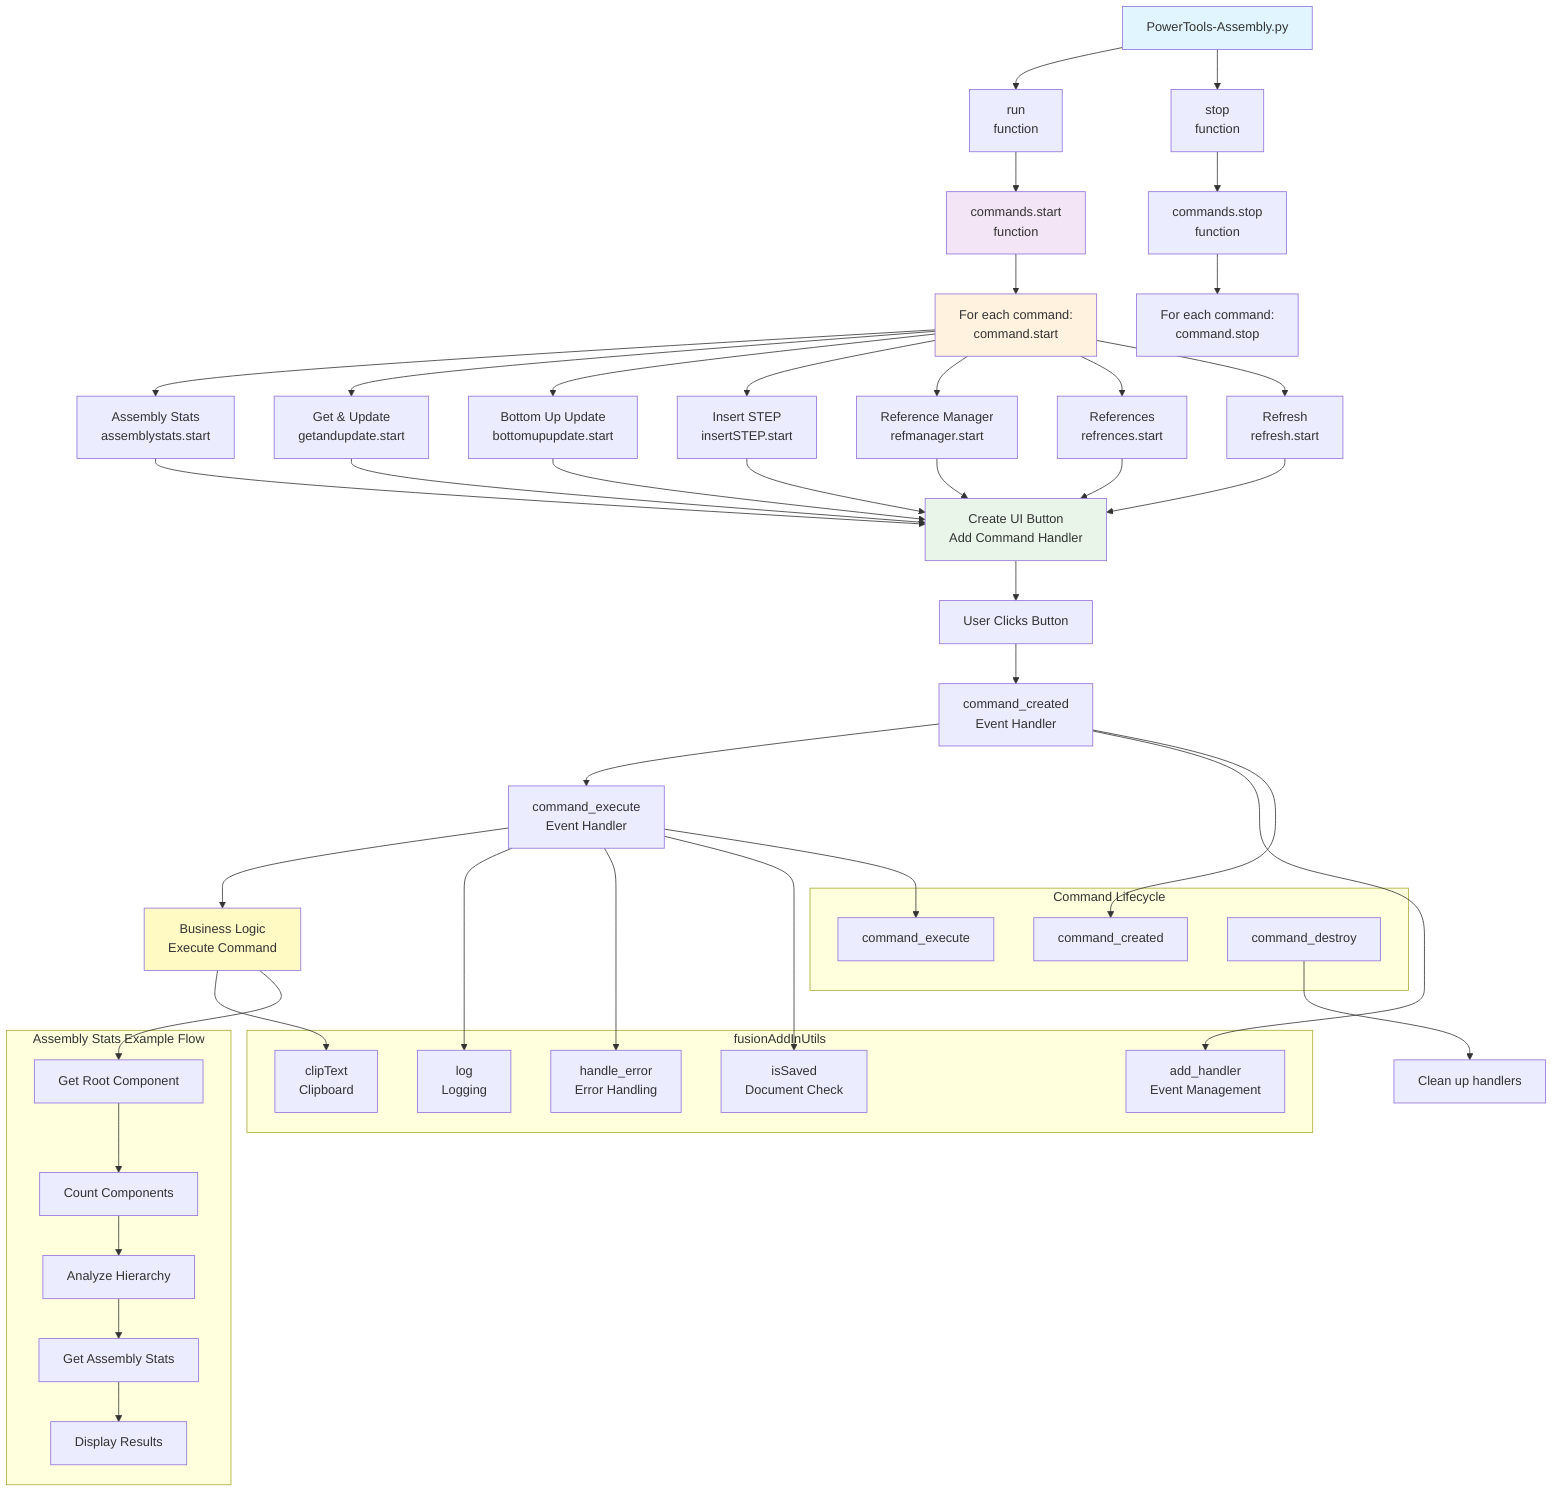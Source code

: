 graph TD
    A[PowerTools-Assembly.py] --> B[run<br/>function]
    A --> C[stop<br/>function]
    
    B --> D[commands.start<br/>function]
    C --> E[commands.stop<br/>function]
    
    D --> F[For each command:<br/>command.start<br/>]
    E --> G[For each command:<br/>command.stop<br/>]
    
    F --> H[Assembly Stats<br/>assemblystats.start]
    F --> I[Get & Update<br/>getandupdate.start]
    F --> J[Bottom Up Update<br/>bottomupupdate.start]
    F --> K[Insert STEP<br/>insertSTEP.start]
    F --> L[Reference Manager<br/>refmanager.start]
    F --> M[References<br/>refrences.start]
    F --> N[Refresh<br/>refresh.start]
    
    H --> O[Create UI Button<br/>Add Command Handler]
    I --> O
    J --> O
    K --> O
    L --> O
    M --> O
    N --> O
    
    O --> P[User Clicks Button]
    P --> Q[command_created<br/>Event Handler]
    Q --> R[command_execute<br/>Event Handler]
    R --> S[Business Logic<br/>Execute Command]
    
    subgraph "fusionAddInUtils"
        T[add_handler<br/>Event Management]
        U[log<br/>Logging]
        V[handle_error<br/>Error Handling]
        W[isSaved<br/>Document Check]
        X[clipText<br/>Clipboard]
    end
    
    Q --> T
    R --> U
    R --> V
    R --> W
    S --> X
    
    subgraph "Command Lifecycle"
        Y[command_created]
        Z[command_execute]
        AA[command_destroy]
    end
    
    Q --> Y
    R --> Z
    AA --> BB[Clean up handlers]
    
    subgraph "Assembly Stats Example Flow"
        CC[Get Root Component]
        DD[Count Components]
        EE[Analyze Hierarchy]
        FF[Get Assembly Stats]
        GG[Display Results]
    end
    
    S --> CC
    CC --> DD
    DD --> EE
    EE --> FF
    FF --> GG
    
    style A fill:#e1f5fe
    style D fill:#f3e5f5
    style F fill:#fff3e0
    style O fill:#e8f5e8
    style S fill:#fff9c4